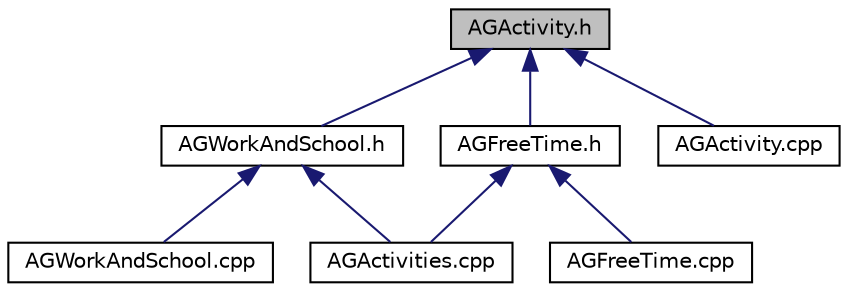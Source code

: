 digraph "AGActivity.h"
{
  edge [fontname="Helvetica",fontsize="10",labelfontname="Helvetica",labelfontsize="10"];
  node [fontname="Helvetica",fontsize="10",shape=record];
  Node82 [label="AGActivity.h",height=0.2,width=0.4,color="black", fillcolor="grey75", style="filled", fontcolor="black"];
  Node82 -> Node83 [dir="back",color="midnightblue",fontsize="10",style="solid",fontname="Helvetica"];
  Node83 [label="AGWorkAndSchool.h",height=0.2,width=0.4,color="black", fillcolor="white", style="filled",URL="$da/dff/_a_g_work_and_school_8h.html"];
  Node83 -> Node84 [dir="back",color="midnightblue",fontsize="10",style="solid",fontname="Helvetica"];
  Node84 [label="AGActivities.cpp",height=0.2,width=0.4,color="black", fillcolor="white", style="filled",URL="$dd/dd3/_a_g_activities_8cpp.html"];
  Node83 -> Node85 [dir="back",color="midnightblue",fontsize="10",style="solid",fontname="Helvetica"];
  Node85 [label="AGWorkAndSchool.cpp",height=0.2,width=0.4,color="black", fillcolor="white", style="filled",URL="$d7/d19/_a_g_work_and_school_8cpp.html"];
  Node82 -> Node86 [dir="back",color="midnightblue",fontsize="10",style="solid",fontname="Helvetica"];
  Node86 [label="AGFreeTime.h",height=0.2,width=0.4,color="black", fillcolor="white", style="filled",URL="$d6/d3a/_a_g_free_time_8h.html"];
  Node86 -> Node84 [dir="back",color="midnightblue",fontsize="10",style="solid",fontname="Helvetica"];
  Node86 -> Node87 [dir="back",color="midnightblue",fontsize="10",style="solid",fontname="Helvetica"];
  Node87 [label="AGFreeTime.cpp",height=0.2,width=0.4,color="black", fillcolor="white", style="filled",URL="$df/dc5/_a_g_free_time_8cpp.html"];
  Node82 -> Node88 [dir="back",color="midnightblue",fontsize="10",style="solid",fontname="Helvetica"];
  Node88 [label="AGActivity.cpp",height=0.2,width=0.4,color="black", fillcolor="white", style="filled",URL="$d8/d68/_a_g_activity_8cpp.html"];
}
